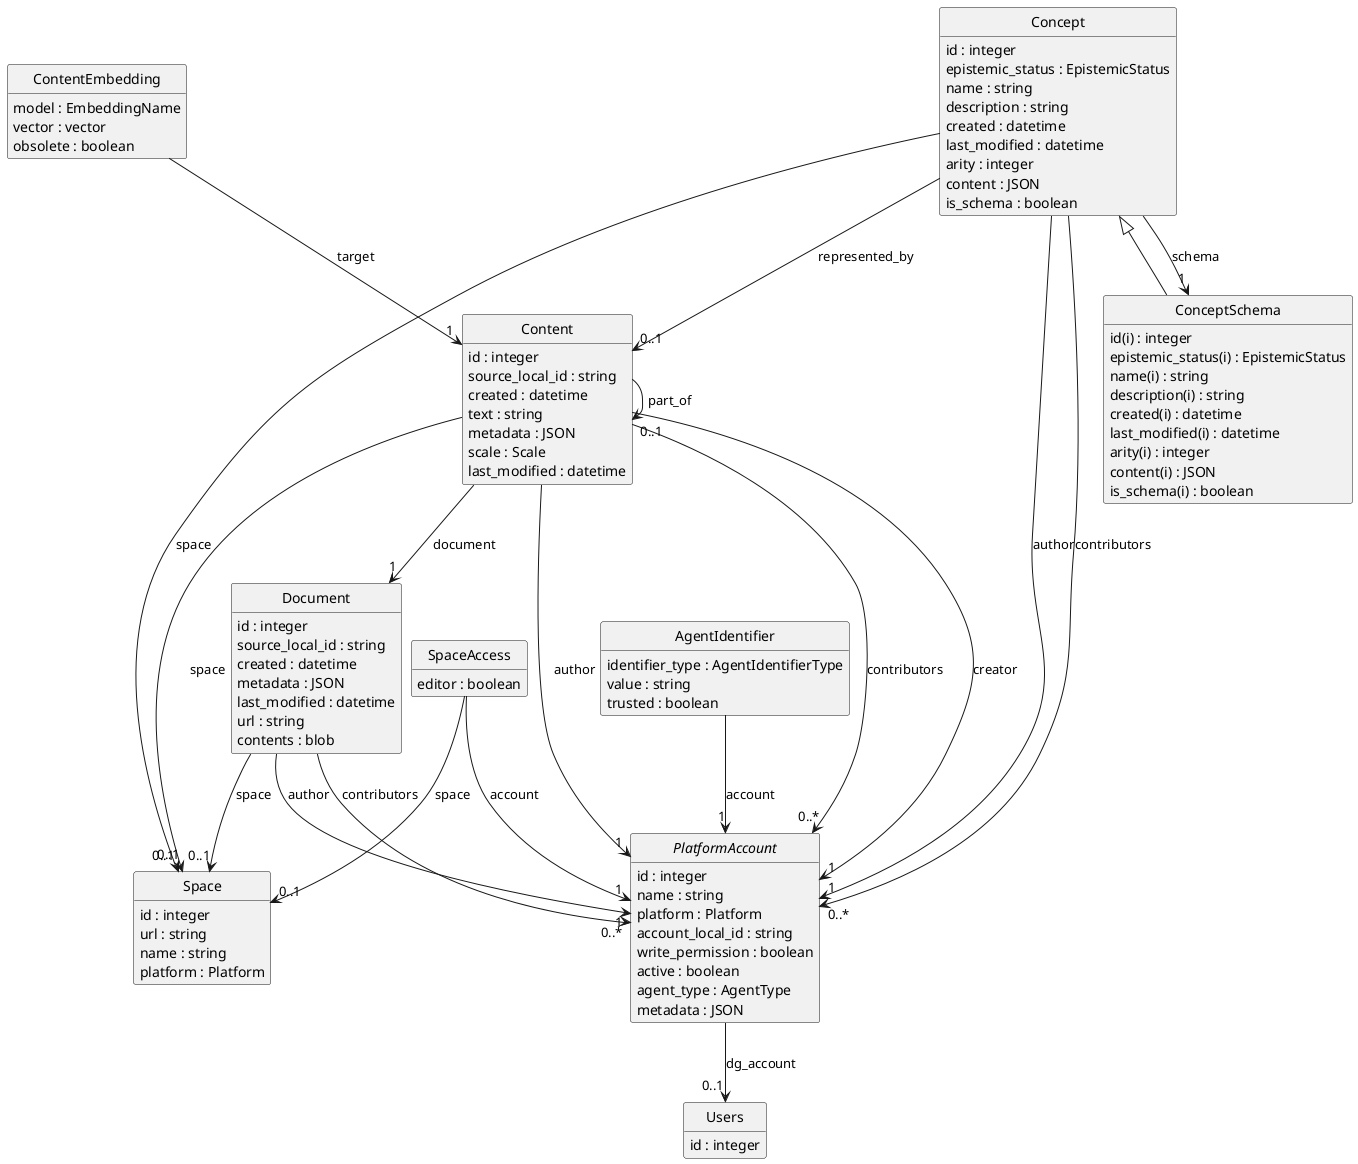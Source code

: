 @startuml
skinparam nodesep 10
hide circle
hide empty members
abstract "PlatformAccount" [[{An account for an agent on a platform}]] {
    {field} id : integer  
    {field} name : string  
    {field} platform : Platform  
    {field} account_local_id : string  
    {field} write_permission : boolean  
    {field} active : boolean  
    {field} agent_type : AgentType  
    {field} metadata : JSON  
}
class "Users" [[{A database user account. Managed by the auth infrastructure.}]] {
    {field} id : integer  
}
"PlatformAccount" --> "0..1" "Users" : "dg_account"
class "SpaceAccess" [[{An access control entry for a space}]] {
    {field} editor : boolean  
}
class "Space" [[{A space on a platform representing a community engaged in a conversation}]] {
    {field} id : integer  
    {field} url : string  
    {field} name : string  
    {field} platform : Platform  
}
"SpaceAccess" --> "1" "PlatformAccount" : "account"
"SpaceAccess" --> "0..1" "Space" : "space"
class "Content" [[{A unit of content}]] {
    {field} id : integer  
    {field} source_local_id : string  
    {field} created : datetime  
    {field} text : string  
    {field} metadata : JSON  
    {field} scale : Scale  
    {field} last_modified : datetime  
}
class "Document" [[{An external document, or a high-level unit on a platform (eg Roam page)}]] {
    {field} id : integer  
    {field} source_local_id : string  
    {field} created : datetime  
    {field} metadata : JSON  
    {field} last_modified : datetime  
    {field} url : string  
    {field} contents : blob  
}
class "Concept" [[{An abstract concept, claim or relation}]] {
    {field} id : integer  
    {field} epistemic_status : EpistemicStatus  
    {field} name : string  
    {field} description : string  
    {field} created : datetime  
    {field} last_modified : datetime  
    {field} arity : integer  
    {field} content : JSON  
    {field} is_schema : boolean  
}
"Content" --> "0..1" "Space" : "space"
"Document" --> "0..1" "Space" : "space"
"Concept" --> "0..1" "Space" : "space"
class "AgentIdentifier" [[{An identifying attribute associated with an agent, can be a basis for unification}]] {
    {field} identifier_type : AgentIdentifierType  
    {field} value : string  
    {field} trusted : boolean  
}
"AgentIdentifier" --> "1" "PlatformAccount" : "account"
"Content" --> "1" "PlatformAccount" : "author"
"Document" --> "1" "PlatformAccount" : "author"
"Concept" --> "1" "PlatformAccount" : "author"
"Content" --> "0..*" "PlatformAccount" : "contributors"
"Document" --> "0..*" "PlatformAccount" : "contributors"
"Concept" --> "0..*" "PlatformAccount" : "contributors"
"Content" --> "1" "PlatformAccount" : "creator"
"Content" --> "1" "Document" : "document"
class "ContentEmbedding" [[{An embedding for a piece of content.}]] {
    {field} model : EmbeddingName  
    {field} vector : vector  
    {field} obsolete : boolean  
}
"ContentEmbedding" --> "1" "Content" : "target"
"Content" --> "0..1" "Content" : "part_of"
"Concept" --> "0..1" "Content" : "represented_by"
class "ConceptSchema" [[{A Concept that describes a schema (type) for other concepts}]] {
    {field} id(i) : integer  
    {field} epistemic_status(i) : EpistemicStatus  
    {field} name(i) : string  
    {field} description(i) : string  
    {field} created(i) : datetime  
    {field} last_modified(i) : datetime  
    {field} arity(i) : integer  
    {field} content(i) : JSON  
    {field} is_schema(i) : boolean  
}
"Concept" --> "1" "ConceptSchema" : "schema"
"Concept" ^-- "ConceptSchema"
@enduml
